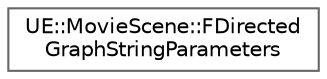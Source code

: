 digraph "Graphical Class Hierarchy"
{
 // INTERACTIVE_SVG=YES
 // LATEX_PDF_SIZE
  bgcolor="transparent";
  edge [fontname=Helvetica,fontsize=10,labelfontname=Helvetica,labelfontsize=10];
  node [fontname=Helvetica,fontsize=10,shape=box,height=0.2,width=0.4];
  rankdir="LR";
  Node0 [id="Node000000",label="UE::MovieScene::FDirected\lGraphStringParameters",height=0.2,width=0.4,color="grey40", fillcolor="white", style="filled",URL="$d5/dc3/structUE_1_1MovieScene_1_1FDirectedGraphStringParameters.html",tooltip=" "];
}

